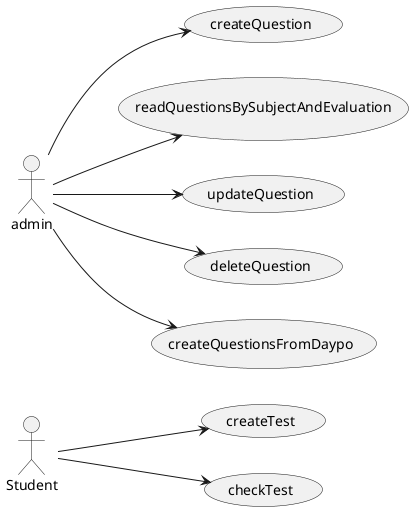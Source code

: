 @startuml
left to right direction

actor Student
actor admin

Student --> (createTest)
Student --> (checkTest)

admin --> (createQuestion)
admin --> (readQuestionsBySubjectAndEvaluation)
admin --> (updateQuestion)
admin --> (deleteQuestion)
admin --> (createQuestionsFromDaypo)

@enduml
